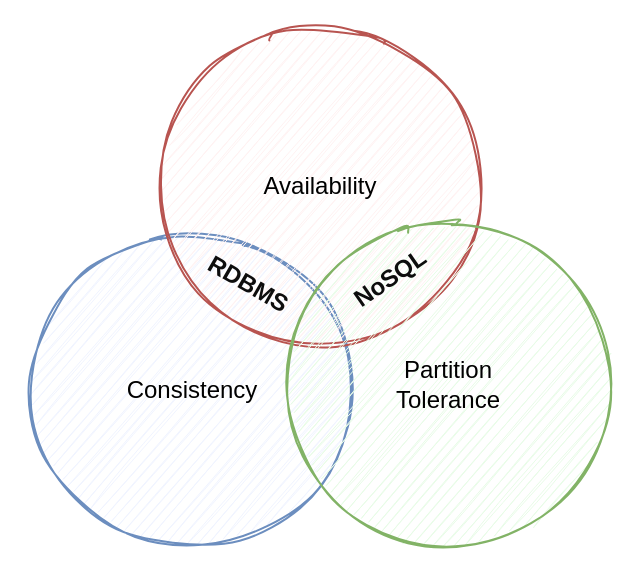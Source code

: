 <mxfile version="13.9.9" type="device"><diagram id="CUGTE_MX1ftMw2SIgBdh" name="Page-1"><mxGraphModel dx="805" dy="462" grid="1" gridSize="10" guides="1" tooltips="1" connect="1" arrows="1" fold="1" page="1" pageScale="1" pageWidth="850" pageHeight="1100" math="0" shadow="0"><root><mxCell id="0"/><mxCell id="1" parent="0"/><mxCell id="jgWaxzrwqE0kDVZv9n3j-11" value="" style="rounded=0;whiteSpace=wrap;html=1;sketch=0;fontFamily=Helvetica;fontColor=#007FFF;strokeColor=none;" vertex="1" parent="1"><mxGeometry x="116" y="82" width="320" height="283" as="geometry"/></mxCell><mxCell id="jgWaxzrwqE0kDVZv9n3j-1" value="Consistency" style="ellipse;whiteSpace=wrap;html=1;aspect=fixed;fillColor=#F0F4FF;strokeColor=#6c8ebf;sketch=1;fontStyle=0;rotation=0;" vertex="1" parent="1"><mxGeometry x="132" y="197" width="160" height="160" as="geometry"/></mxCell><mxCell id="jgWaxzrwqE0kDVZv9n3j-3" value="Availability" style="ellipse;whiteSpace=wrap;html=1;aspect=fixed;strokeColor=#b85450;sketch=1;fontStyle=0;rounded=1;fontFamily=Helvetica;spacingTop=0;rotation=0;fillColor=#FFF2F2;" vertex="1" parent="1"><mxGeometry x="196" y="95" width="160" height="160" as="geometry"/></mxCell><mxCell id="jgWaxzrwqE0kDVZv9n3j-5" value="Partition&lt;br&gt;Tolerance" style="ellipse;whiteSpace=wrap;html=1;aspect=fixed;fillColor=#E8FCE7;strokeColor=#82b366;sketch=1;fontStyle=0;fontFamily=Helvetica;rotation=0;" vertex="1" parent="1"><mxGeometry x="260" y="194" width="160" height="160" as="geometry"/></mxCell><mxCell id="jgWaxzrwqE0kDVZv9n3j-7" value="RDBMS" style="text;html=1;strokeColor=none;fillColor=none;align=center;verticalAlign=middle;whiteSpace=wrap;rounded=0;sketch=1;fontFamily=Helvetica;fontStyle=1;rotation=30;fontColor=#0D0D0D;" vertex="1" parent="1"><mxGeometry x="220" y="214" width="40" height="20" as="geometry"/></mxCell><mxCell id="jgWaxzrwqE0kDVZv9n3j-8" value="NoSQL" style="text;html=1;strokeColor=none;fillColor=none;align=center;verticalAlign=middle;whiteSpace=wrap;rounded=0;sketch=1;fontFamily=Helvetica;fontStyle=1;rotation=-34.8;fontColor=#0D0D0D;" vertex="1" parent="1"><mxGeometry x="291" y="211" width="40" height="20" as="geometry"/></mxCell></root></mxGraphModel></diagram></mxfile>